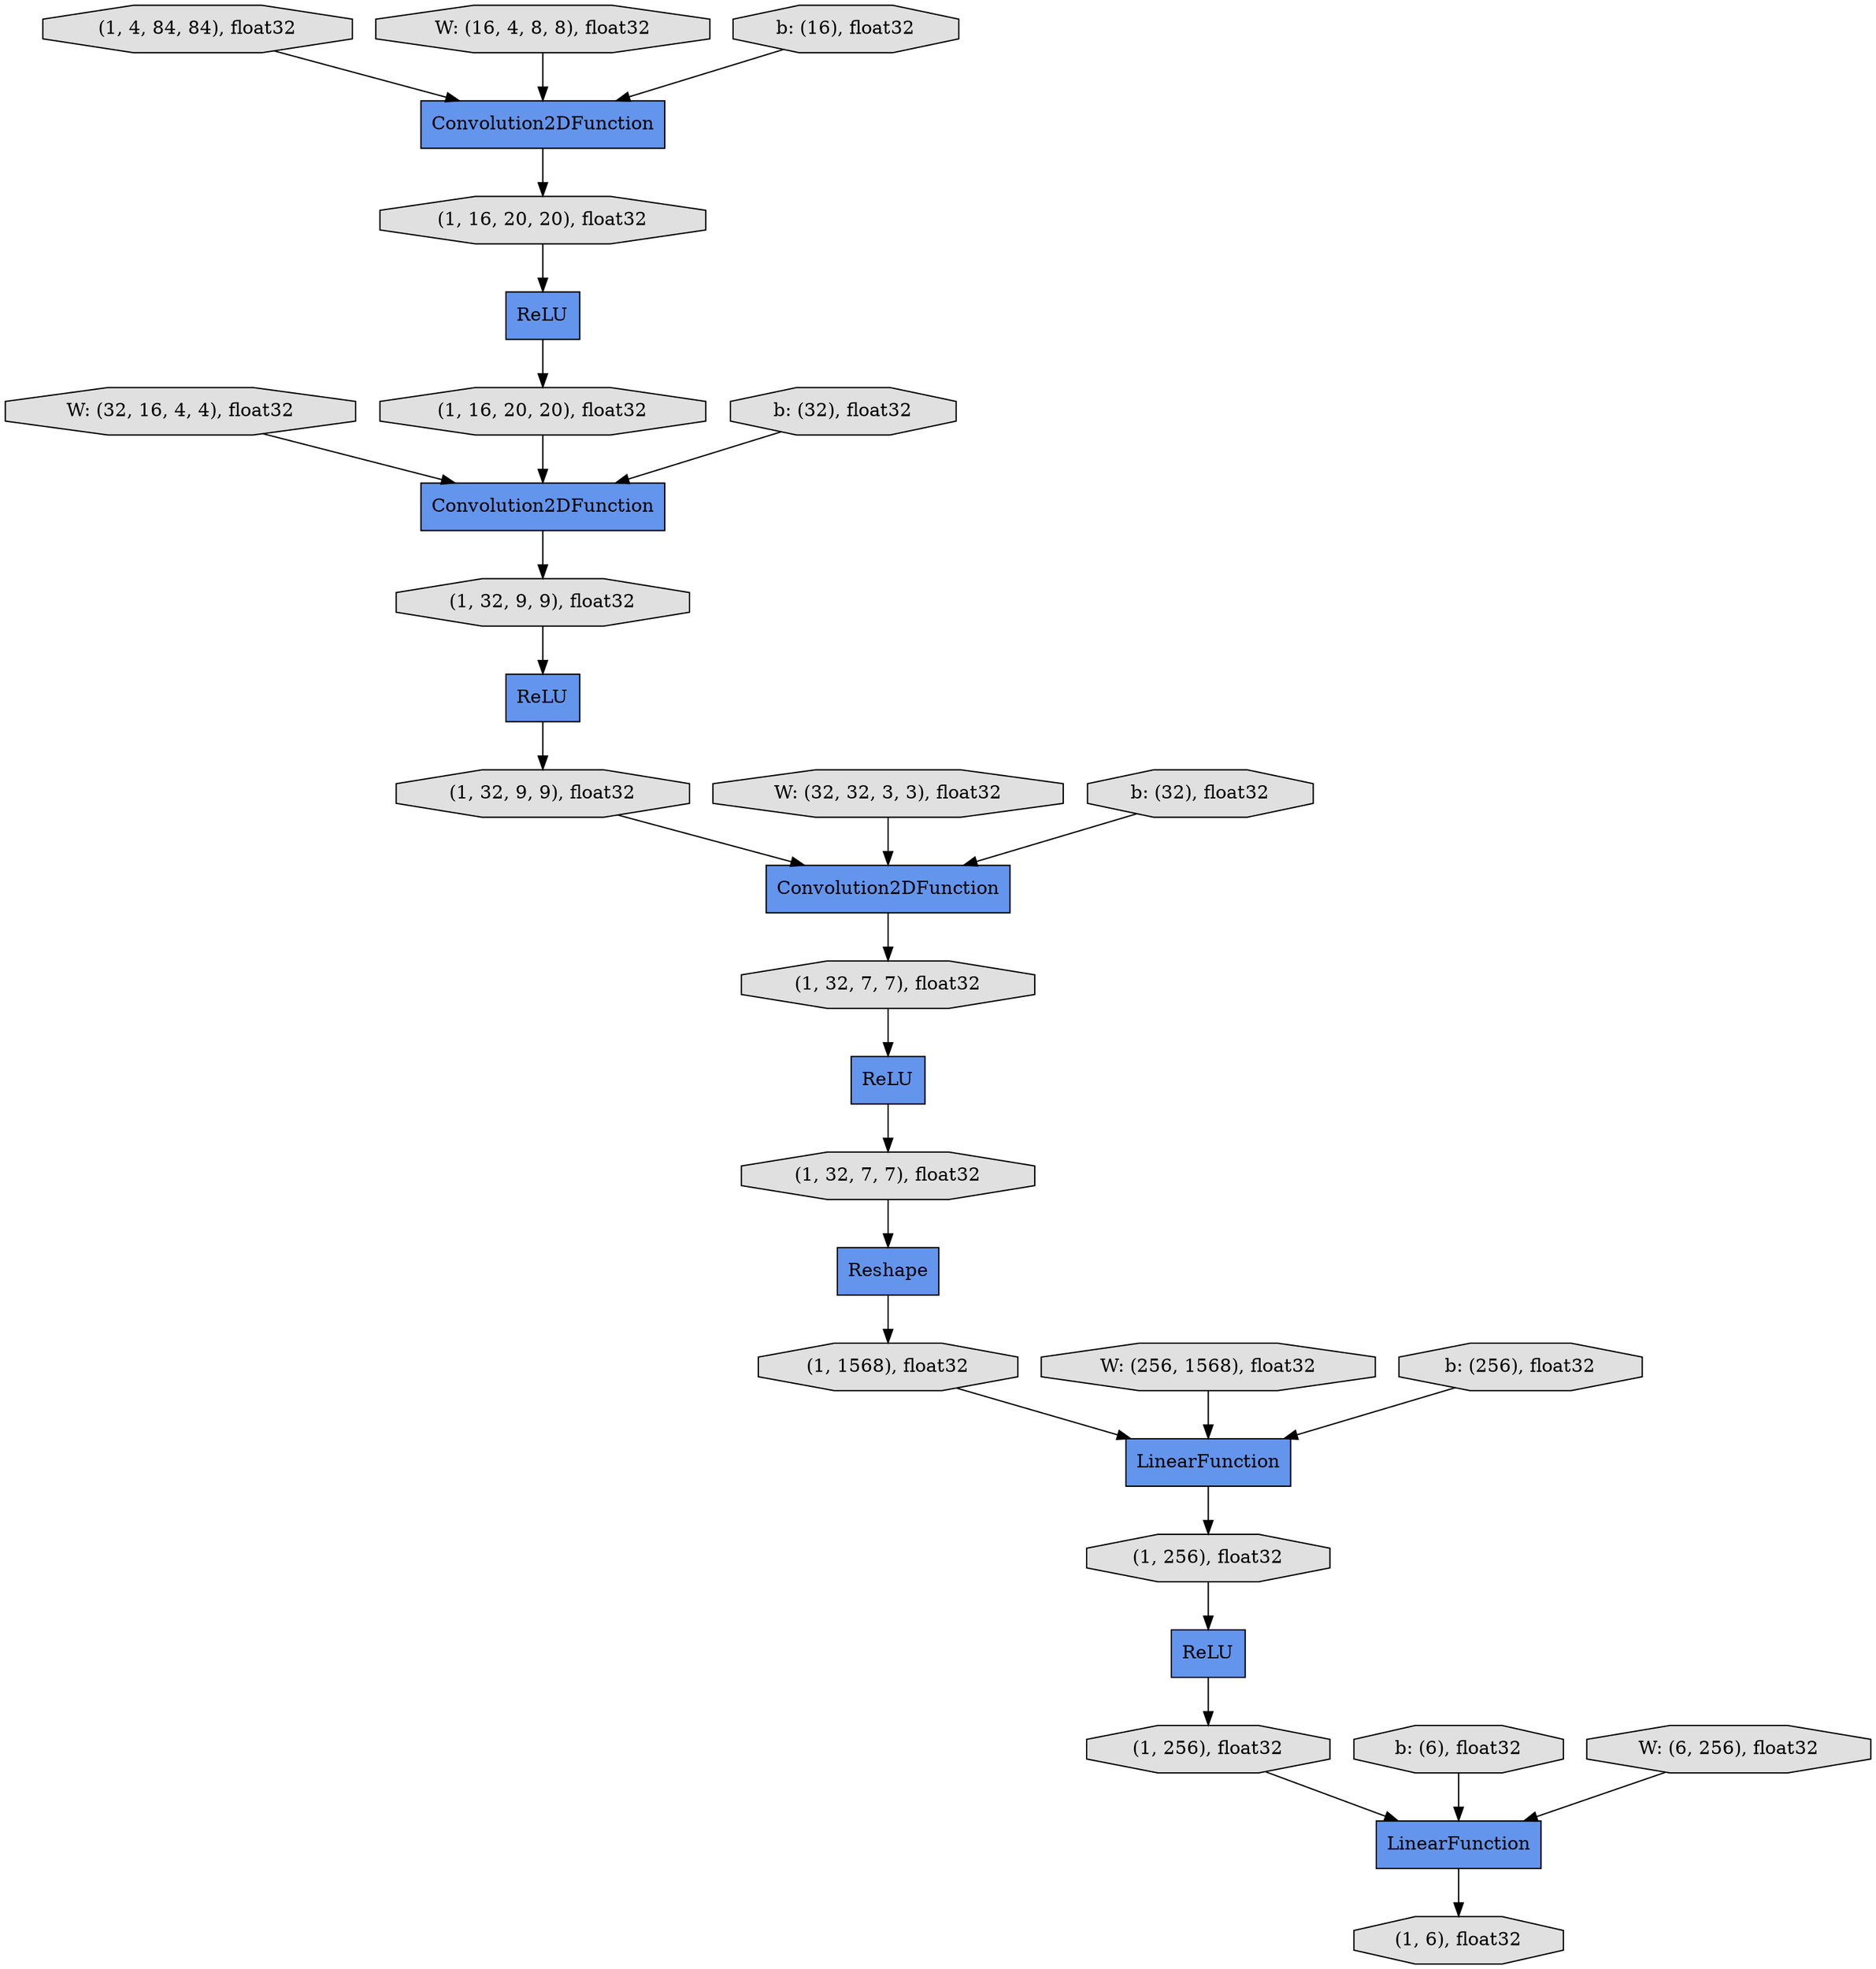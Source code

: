 digraph graphname{rankdir=TB;140448564377744 [label="W: (32, 16, 4, 4), float32",shape="octagon",fillcolor="#E0E0E0",style="filled"];140448250704080 [label="b: (6), float32",shape="octagon",fillcolor="#E0E0E0",style="filled"];140448250706128 [label="(1, 1568), float32",shape="octagon",fillcolor="#E0E0E0",style="filled"];140448250706256 [label="(1, 256), float32",shape="octagon",fillcolor="#E0E0E0",style="filled"];140448250704208 [label="Convolution2DFunction",shape="record",fillcolor="#6495ED",style="filled"];140448250704336 [label="ReLU",shape="record",fillcolor="#6495ED",style="filled"];140448250706448 [label="(1, 256), float32",shape="octagon",fillcolor="#E0E0E0",style="filled"];140448250704400 [label="(1, 4, 84, 84), float32",shape="octagon",fillcolor="#E0E0E0",style="filled"];140448250704464 [label="LinearFunction",shape="record",fillcolor="#6495ED",style="filled"];140448564378192 [label="W: (32, 32, 3, 3), float32",shape="octagon",fillcolor="#E0E0E0",style="filled"];140448250704592 [label="(1, 16, 20, 20), float32",shape="octagon",fillcolor="#E0E0E0",style="filled"];140448250706704 [label="(1, 6), float32",shape="octagon",fillcolor="#E0E0E0",style="filled"];140448250704784 [label="ReLU",shape="record",fillcolor="#6495ED",style="filled"];140448564378512 [label="b: (32), float32",shape="octagon",fillcolor="#E0E0E0",style="filled"];140448250704848 [label="(1, 16, 20, 20), float32",shape="octagon",fillcolor="#E0E0E0",style="filled"];140448564378640 [label="Convolution2DFunction",shape="record",fillcolor="#6495ED",style="filled"];140448250704976 [label="LinearFunction",shape="record",fillcolor="#6495ED",style="filled"];140448564376656 [label="ReLU",shape="record",fillcolor="#6495ED",style="filled"];140448250705040 [label="(1, 32, 9, 9), float32",shape="octagon",fillcolor="#E0E0E0",style="filled"];140448564378832 [label="W: (256, 1568), float32",shape="octagon",fillcolor="#E0E0E0",style="filled"];140448250705104 [label="Convolution2DFunction",shape="record",fillcolor="#6495ED",style="filled"];140448250705232 [label="(1, 32, 9, 9), float32",shape="octagon",fillcolor="#E0E0E0",style="filled"];140448564278736 [label="b: (32), float32",shape="octagon",fillcolor="#E0E0E0",style="filled"];140448564379152 [label="b: (256), float32",shape="octagon",fillcolor="#E0E0E0",style="filled"];140448564377104 [label="W: (16, 4, 8, 8), float32",shape="octagon",fillcolor="#E0E0E0",style="filled"];140448250705552 [label="(1, 32, 7, 7), float32",shape="octagon",fillcolor="#E0E0E0",style="filled"];140448564301520 [label="ReLU",shape="record",fillcolor="#6495ED",style="filled"];140448250705616 [label="Reshape",shape="record",fillcolor="#6495ED",style="filled"];140448564379472 [label="W: (6, 256), float32",shape="octagon",fillcolor="#E0E0E0",style="filled"];140448250705744 [label="(1, 32, 7, 7), float32",shape="octagon",fillcolor="#E0E0E0",style="filled"];140448564377424 [label="b: (16), float32",shape="octagon",fillcolor="#E0E0E0",style="filled"];140448250704336 -> 140448250705232;140448250706128 -> 140448250704464;140448564278736 -> 140448250704208;140448250705104 -> 140448250705552;140448250705744 -> 140448250705616;140448250705232 -> 140448250705104;140448250704400 -> 140448564378640;140448564377744 -> 140448250704208;140448250704080 -> 140448250704976;140448564379152 -> 140448250704464;140448250706448 -> 140448564301520;140448564377424 -> 140448564378640;140448564378832 -> 140448250704464;140448250704592 -> 140448564376656;140448564378512 -> 140448250705104;140448250705040 -> 140448250704336;140448250704208 -> 140448250705040;140448564379472 -> 140448250704976;140448250704784 -> 140448250705744;140448250704464 -> 140448250706448;140448250705552 -> 140448250704784;140448564376656 -> 140448250704848;140448564377104 -> 140448564378640;140448250705616 -> 140448250706128;140448250704976 -> 140448250706704;140448564378640 -> 140448250704592;140448564378192 -> 140448250705104;140448250704848 -> 140448250704208;140448250706256 -> 140448250704976;140448564301520 -> 140448250706256;}